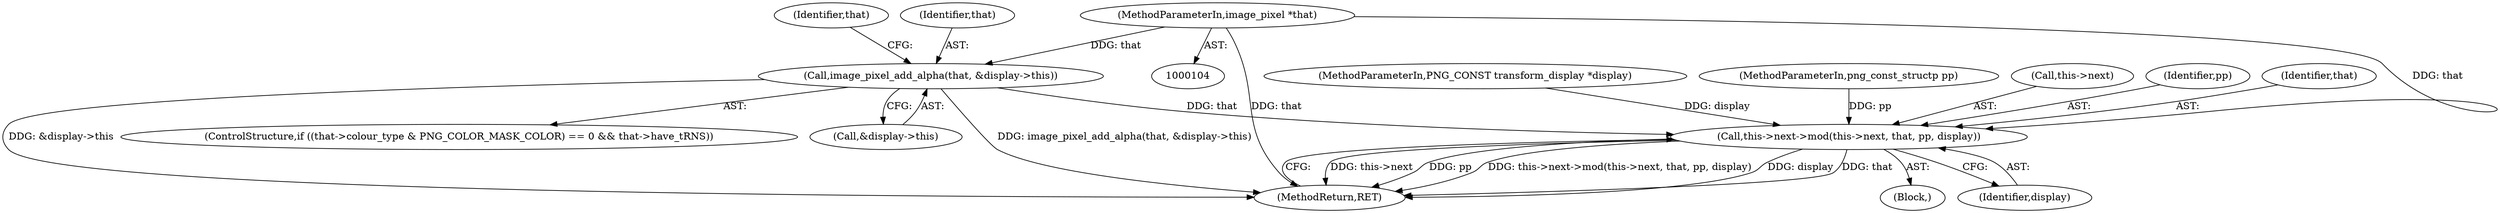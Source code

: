 digraph "0_Android_9d4853418ab2f754c2b63e091c29c5529b8b86ca_70@pointer" {
"1000122" [label="(Call,image_pixel_add_alpha(that, &display->this))"];
"1000106" [label="(MethodParameterIn,image_pixel *that)"];
"1000167" [label="(Call,this->next->mod(this->next, that, pp, display))"];
"1000122" [label="(Call,image_pixel_add_alpha(that, &display->this))"];
"1000167" [label="(Call,this->next->mod(this->next, that, pp, display))"];
"1000108" [label="(MethodParameterIn,PNG_CONST transform_display *display)"];
"1000131" [label="(Identifier,that)"];
"1000174" [label="(MethodReturn,RET)"];
"1000110" [label="(ControlStructure,if ((that->colour_type & PNG_COLOR_MASK_COLOR) == 0 && that->have_tRNS))"];
"1000109" [label="(Block,)"];
"1000107" [label="(MethodParameterIn,png_const_structp pp)"];
"1000106" [label="(MethodParameterIn,image_pixel *that)"];
"1000168" [label="(Call,this->next)"];
"1000172" [label="(Identifier,pp)"];
"1000171" [label="(Identifier,that)"];
"1000173" [label="(Identifier,display)"];
"1000123" [label="(Identifier,that)"];
"1000124" [label="(Call,&display->this)"];
"1000122" -> "1000110"  [label="AST: "];
"1000122" -> "1000124"  [label="CFG: "];
"1000123" -> "1000122"  [label="AST: "];
"1000124" -> "1000122"  [label="AST: "];
"1000131" -> "1000122"  [label="CFG: "];
"1000122" -> "1000174"  [label="DDG: &display->this"];
"1000122" -> "1000174"  [label="DDG: image_pixel_add_alpha(that, &display->this)"];
"1000106" -> "1000122"  [label="DDG: that"];
"1000122" -> "1000167"  [label="DDG: that"];
"1000106" -> "1000104"  [label="AST: "];
"1000106" -> "1000174"  [label="DDG: that"];
"1000106" -> "1000167"  [label="DDG: that"];
"1000167" -> "1000109"  [label="AST: "];
"1000167" -> "1000173"  [label="CFG: "];
"1000168" -> "1000167"  [label="AST: "];
"1000171" -> "1000167"  [label="AST: "];
"1000172" -> "1000167"  [label="AST: "];
"1000173" -> "1000167"  [label="AST: "];
"1000174" -> "1000167"  [label="CFG: "];
"1000167" -> "1000174"  [label="DDG: this->next"];
"1000167" -> "1000174"  [label="DDG: pp"];
"1000167" -> "1000174"  [label="DDG: this->next->mod(this->next, that, pp, display)"];
"1000167" -> "1000174"  [label="DDG: display"];
"1000167" -> "1000174"  [label="DDG: that"];
"1000107" -> "1000167"  [label="DDG: pp"];
"1000108" -> "1000167"  [label="DDG: display"];
}
